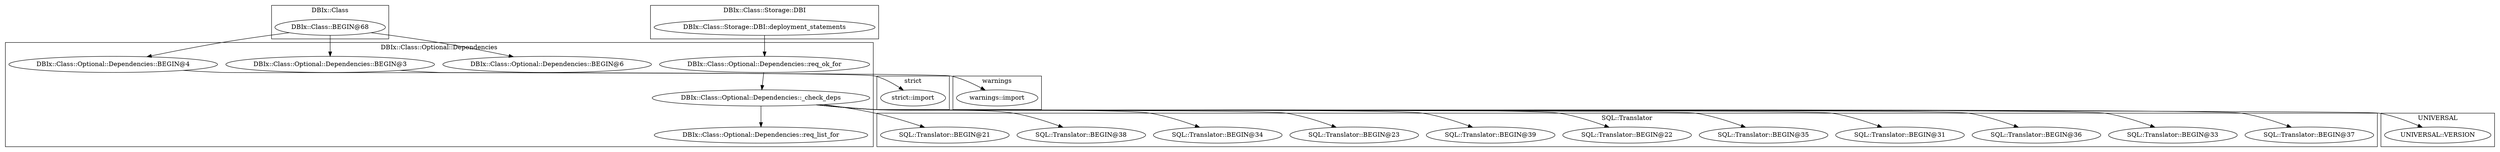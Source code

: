 digraph {
graph [overlap=false]
subgraph cluster_SQL_Translator {
	label="SQL::Translator";
	"SQL::Translator::BEGIN@35";
	"SQL::Translator::BEGIN@22";
	"SQL::Translator::BEGIN@39";
	"SQL::Translator::BEGIN@23";
	"SQL::Translator::BEGIN@34";
	"SQL::Translator::BEGIN@38";
	"SQL::Translator::BEGIN@21";
	"SQL::Translator::BEGIN@37";
	"SQL::Translator::BEGIN@33";
	"SQL::Translator::BEGIN@36";
	"SQL::Translator::BEGIN@31";
}
subgraph cluster_UNIVERSAL {
	label="UNIVERSAL";
	"UNIVERSAL::VERSION";
}
subgraph cluster_warnings {
	label="warnings";
	"warnings::import";
}
subgraph cluster_DBIx_Class {
	label="DBIx::Class";
	"DBIx::Class::BEGIN@68";
}
subgraph cluster_DBIx_Class_Optional_Dependencies {
	label="DBIx::Class::Optional::Dependencies";
	"DBIx::Class::Optional::Dependencies::req_list_for";
	"DBIx::Class::Optional::Dependencies::_check_deps";
	"DBIx::Class::Optional::Dependencies::BEGIN@4";
	"DBIx::Class::Optional::Dependencies::req_ok_for";
	"DBIx::Class::Optional::Dependencies::BEGIN@3";
	"DBIx::Class::Optional::Dependencies::BEGIN@6";
}
subgraph cluster_strict {
	label="strict";
	"strict::import";
}
subgraph cluster_DBIx_Class_Storage_DBI {
	label="DBIx::Class::Storage::DBI";
	"DBIx::Class::Storage::DBI::deployment_statements";
}
"DBIx::Class::Optional::Dependencies::_check_deps" -> "SQL::Translator::BEGIN@37";
"DBIx::Class::BEGIN@68" -> "DBIx::Class::Optional::Dependencies::BEGIN@3";
"DBIx::Class::BEGIN@68" -> "DBIx::Class::Optional::Dependencies::BEGIN@6";
"DBIx::Class::Optional::Dependencies::req_ok_for" -> "DBIx::Class::Optional::Dependencies::_check_deps";
"DBIx::Class::Optional::Dependencies::_check_deps" -> "SQL::Translator::BEGIN@34";
"DBIx::Class::Optional::Dependencies::BEGIN@3" -> "warnings::import";
"DBIx::Class::Optional::Dependencies::_check_deps" -> "SQL::Translator::BEGIN@22";
"DBIx::Class::Optional::Dependencies::_check_deps" -> "SQL::Translator::BEGIN@38";
"DBIx::Class::Optional::Dependencies::_check_deps" -> "SQL::Translator::BEGIN@33";
"DBIx::Class::Storage::DBI::deployment_statements" -> "DBIx::Class::Optional::Dependencies::req_ok_for";
"DBIx::Class::BEGIN@68" -> "DBIx::Class::Optional::Dependencies::BEGIN@4";
"DBIx::Class::Optional::Dependencies::BEGIN@4" -> "strict::import";
"DBIx::Class::Optional::Dependencies::_check_deps" -> "UNIVERSAL::VERSION";
"DBIx::Class::Optional::Dependencies::_check_deps" -> "SQL::Translator::BEGIN@23";
"DBIx::Class::Optional::Dependencies::_check_deps" -> "SQL::Translator::BEGIN@35";
"DBIx::Class::Optional::Dependencies::_check_deps" -> "SQL::Translator::BEGIN@39";
"DBIx::Class::Optional::Dependencies::_check_deps" -> "DBIx::Class::Optional::Dependencies::req_list_for";
"DBIx::Class::Optional::Dependencies::_check_deps" -> "SQL::Translator::BEGIN@21";
"DBIx::Class::Optional::Dependencies::_check_deps" -> "SQL::Translator::BEGIN@31";
"DBIx::Class::Optional::Dependencies::_check_deps" -> "SQL::Translator::BEGIN@36";
}
